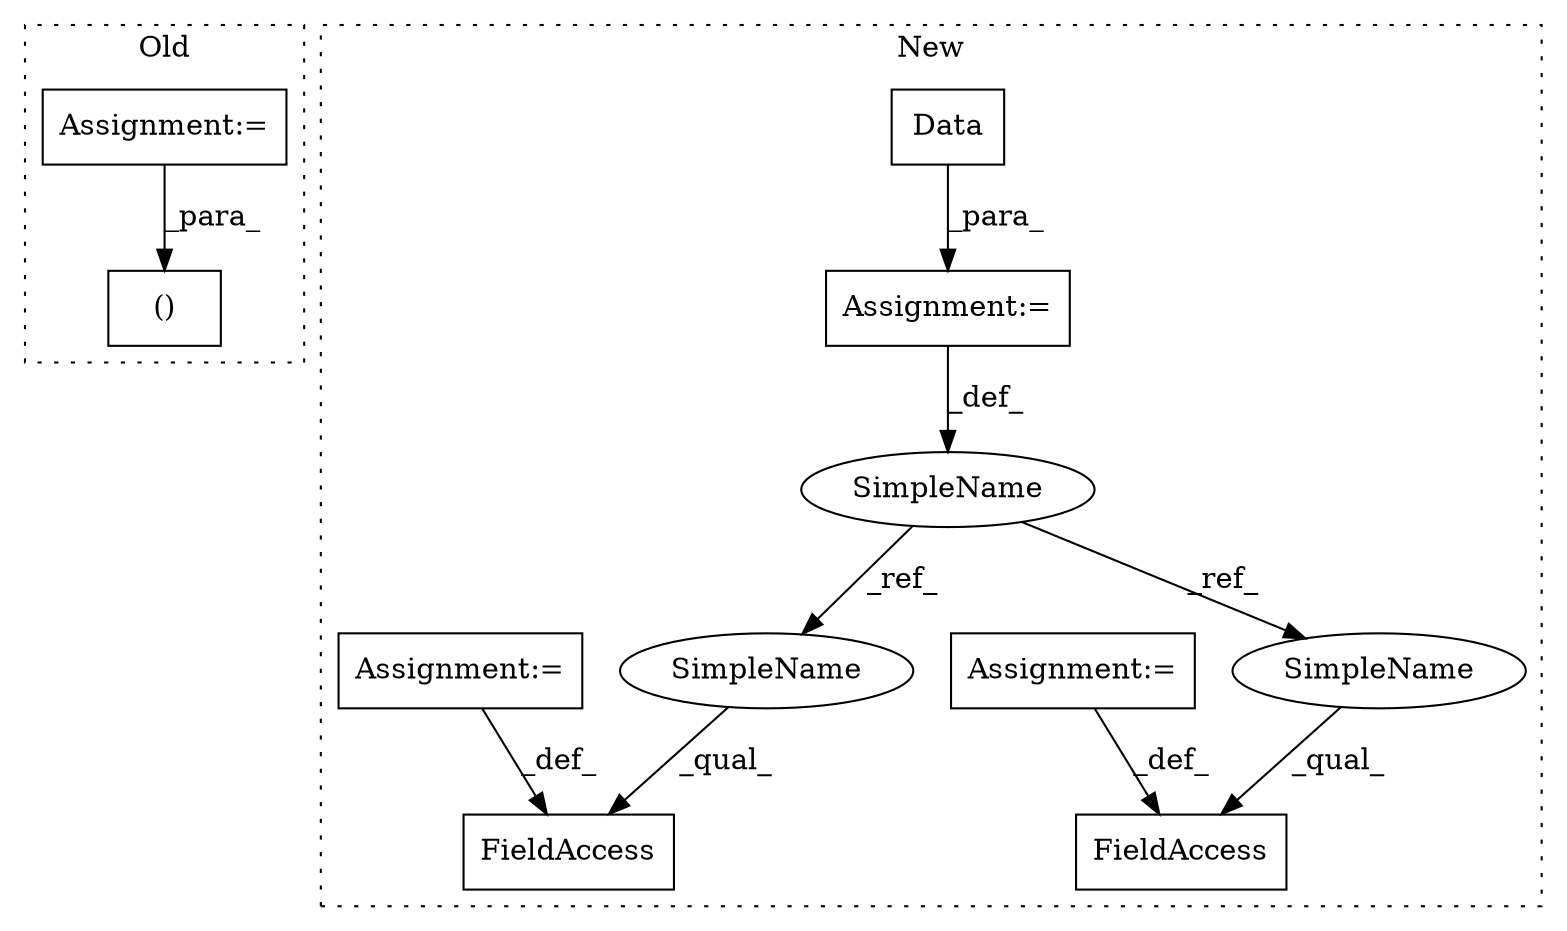 digraph G {
subgraph cluster0 {
1 [label="()" a="106" s="427" l="68" shape="box"];
9 [label="Assignment:=" a="7" s="409" l="7" shape="box"];
label = "Old";
style="dotted";
}
subgraph cluster1 {
2 [label="Data" a="32" s="391" l="6" shape="box"];
3 [label="Assignment:=" a="7" s="390" l="1" shape="box"];
4 [label="FieldAccess" a="22" s="468" l="22" shape="box"];
5 [label="FieldAccess" a="22" s="435" l="22" shape="box"];
6 [label="SimpleName" a="42" s="384" l="6" shape="ellipse"];
7 [label="Assignment:=" a="7" s="490" l="1" shape="box"];
8 [label="Assignment:=" a="7" s="457" l="1" shape="box"];
10 [label="SimpleName" a="42" s="468" l="6" shape="ellipse"];
11 [label="SimpleName" a="42" s="435" l="6" shape="ellipse"];
label = "New";
style="dotted";
}
2 -> 3 [label="_para_"];
3 -> 6 [label="_def_"];
6 -> 11 [label="_ref_"];
6 -> 10 [label="_ref_"];
7 -> 4 [label="_def_"];
8 -> 5 [label="_def_"];
9 -> 1 [label="_para_"];
10 -> 4 [label="_qual_"];
11 -> 5 [label="_qual_"];
}